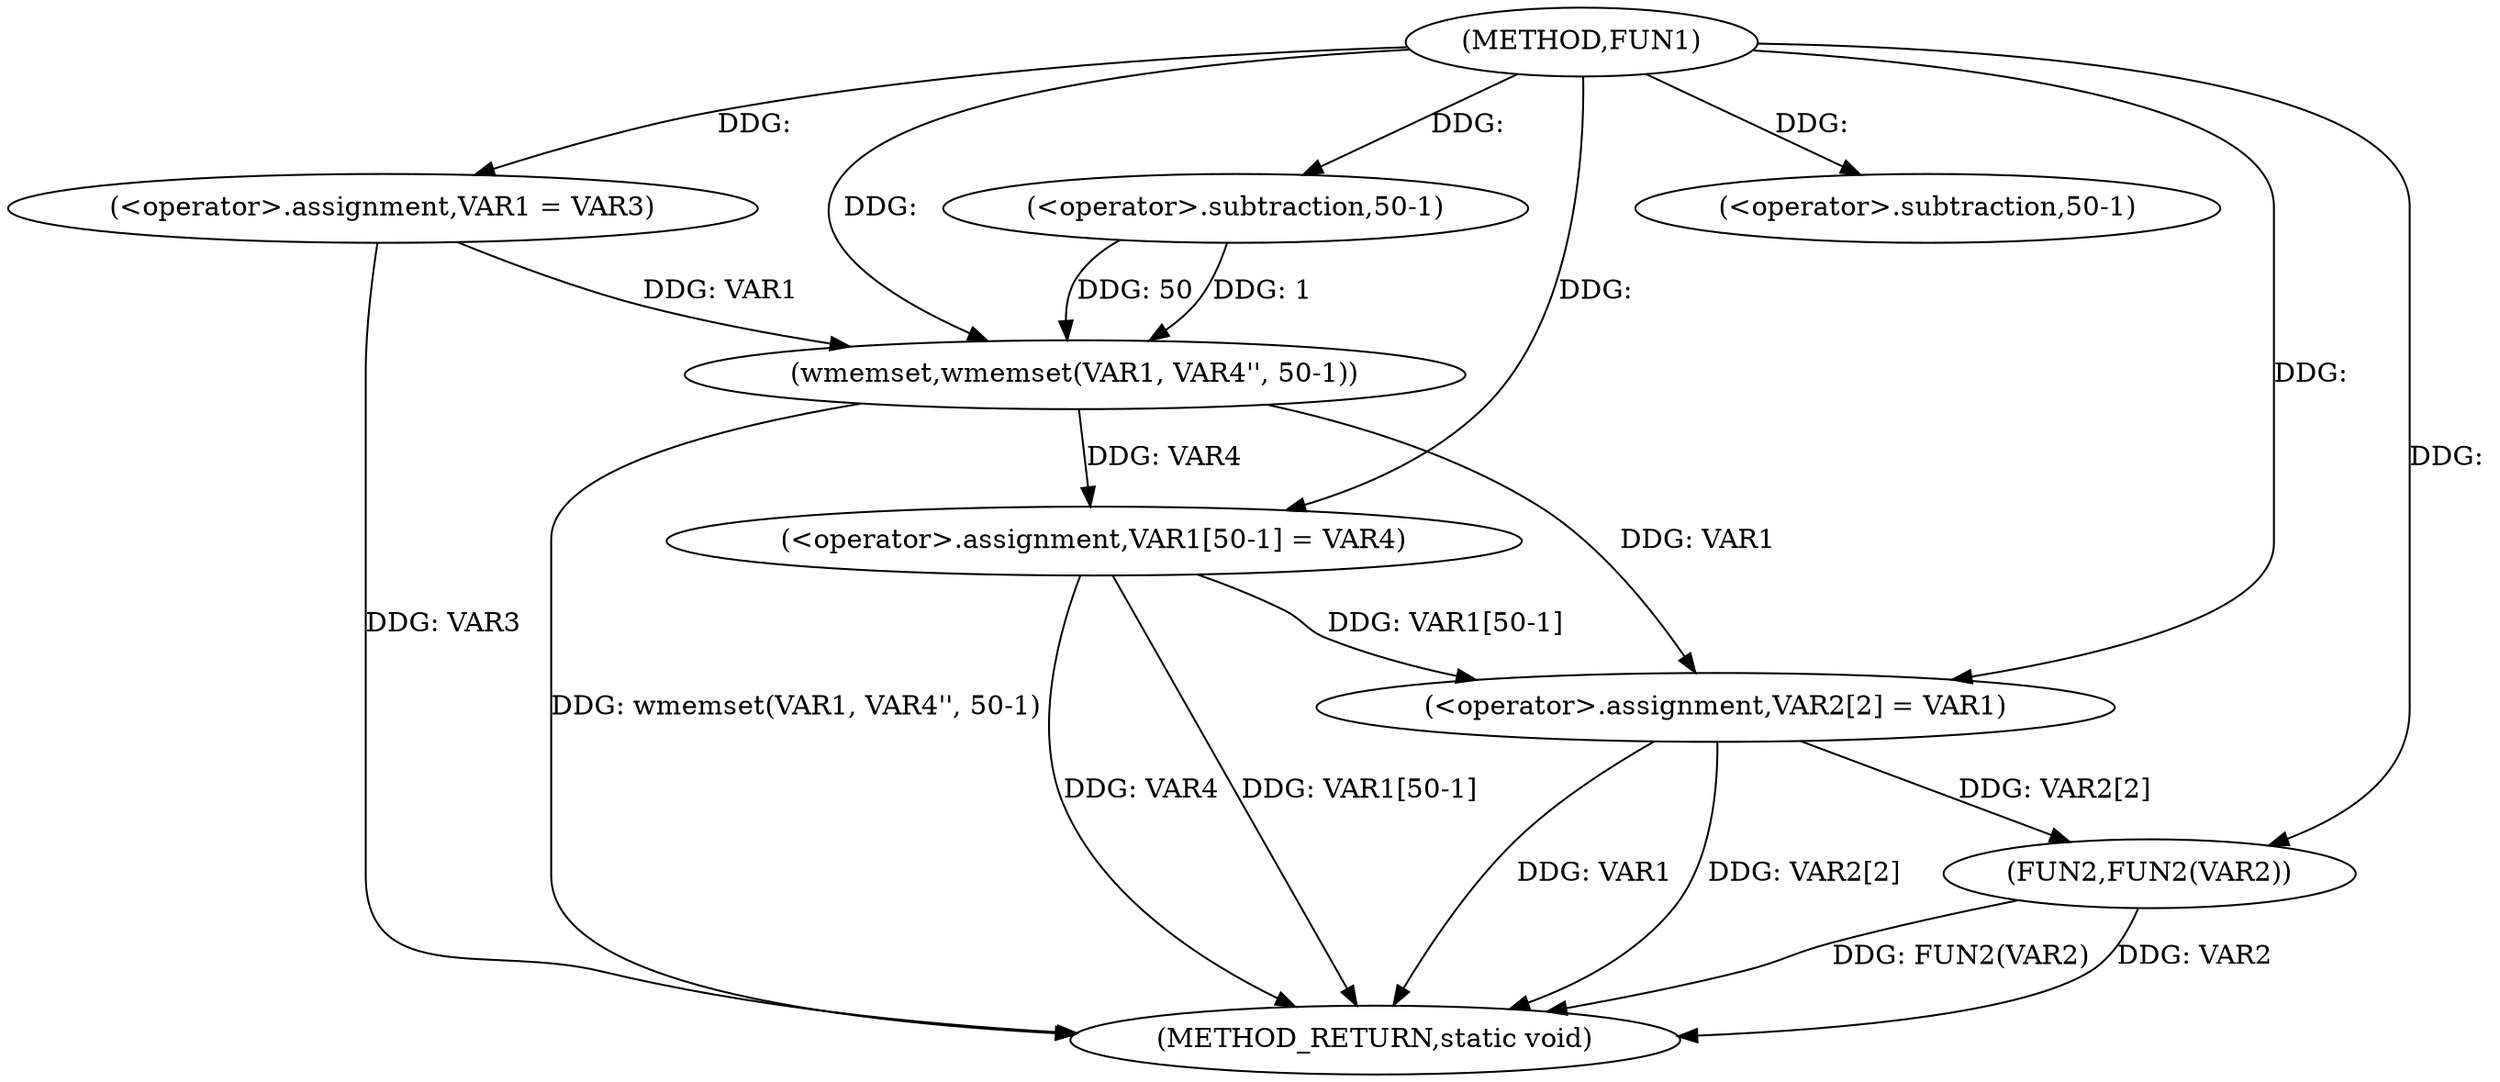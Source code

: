 digraph FUN1 {  
"1000100" [label = "(METHOD,FUN1)" ]
"1000128" [label = "(METHOD_RETURN,static void)" ]
"1000105" [label = "(<operator>.assignment,VAR1 = VAR3)" ]
"1000108" [label = "(wmemset,wmemset(VAR1, VAR4'', 50-1))" ]
"1000111" [label = "(<operator>.subtraction,50-1)" ]
"1000114" [label = "(<operator>.assignment,VAR1[50-1] = VAR4)" ]
"1000117" [label = "(<operator>.subtraction,50-1)" ]
"1000121" [label = "(<operator>.assignment,VAR2[2] = VAR1)" ]
"1000126" [label = "(FUN2,FUN2(VAR2))" ]
  "1000126" -> "1000128"  [ label = "DDG: FUN2(VAR2)"] 
  "1000121" -> "1000128"  [ label = "DDG: VAR1"] 
  "1000108" -> "1000128"  [ label = "DDG: wmemset(VAR1, VAR4'', 50-1)"] 
  "1000105" -> "1000128"  [ label = "DDG: VAR3"] 
  "1000126" -> "1000128"  [ label = "DDG: VAR2"] 
  "1000114" -> "1000128"  [ label = "DDG: VAR4"] 
  "1000121" -> "1000128"  [ label = "DDG: VAR2[2]"] 
  "1000114" -> "1000128"  [ label = "DDG: VAR1[50-1]"] 
  "1000100" -> "1000105"  [ label = "DDG: "] 
  "1000105" -> "1000108"  [ label = "DDG: VAR1"] 
  "1000100" -> "1000108"  [ label = "DDG: "] 
  "1000111" -> "1000108"  [ label = "DDG: 50"] 
  "1000111" -> "1000108"  [ label = "DDG: 1"] 
  "1000100" -> "1000111"  [ label = "DDG: "] 
  "1000108" -> "1000114"  [ label = "DDG: VAR4"] 
  "1000100" -> "1000114"  [ label = "DDG: "] 
  "1000100" -> "1000117"  [ label = "DDG: "] 
  "1000114" -> "1000121"  [ label = "DDG: VAR1[50-1]"] 
  "1000108" -> "1000121"  [ label = "DDG: VAR1"] 
  "1000100" -> "1000121"  [ label = "DDG: "] 
  "1000121" -> "1000126"  [ label = "DDG: VAR2[2]"] 
  "1000100" -> "1000126"  [ label = "DDG: "] 
}
